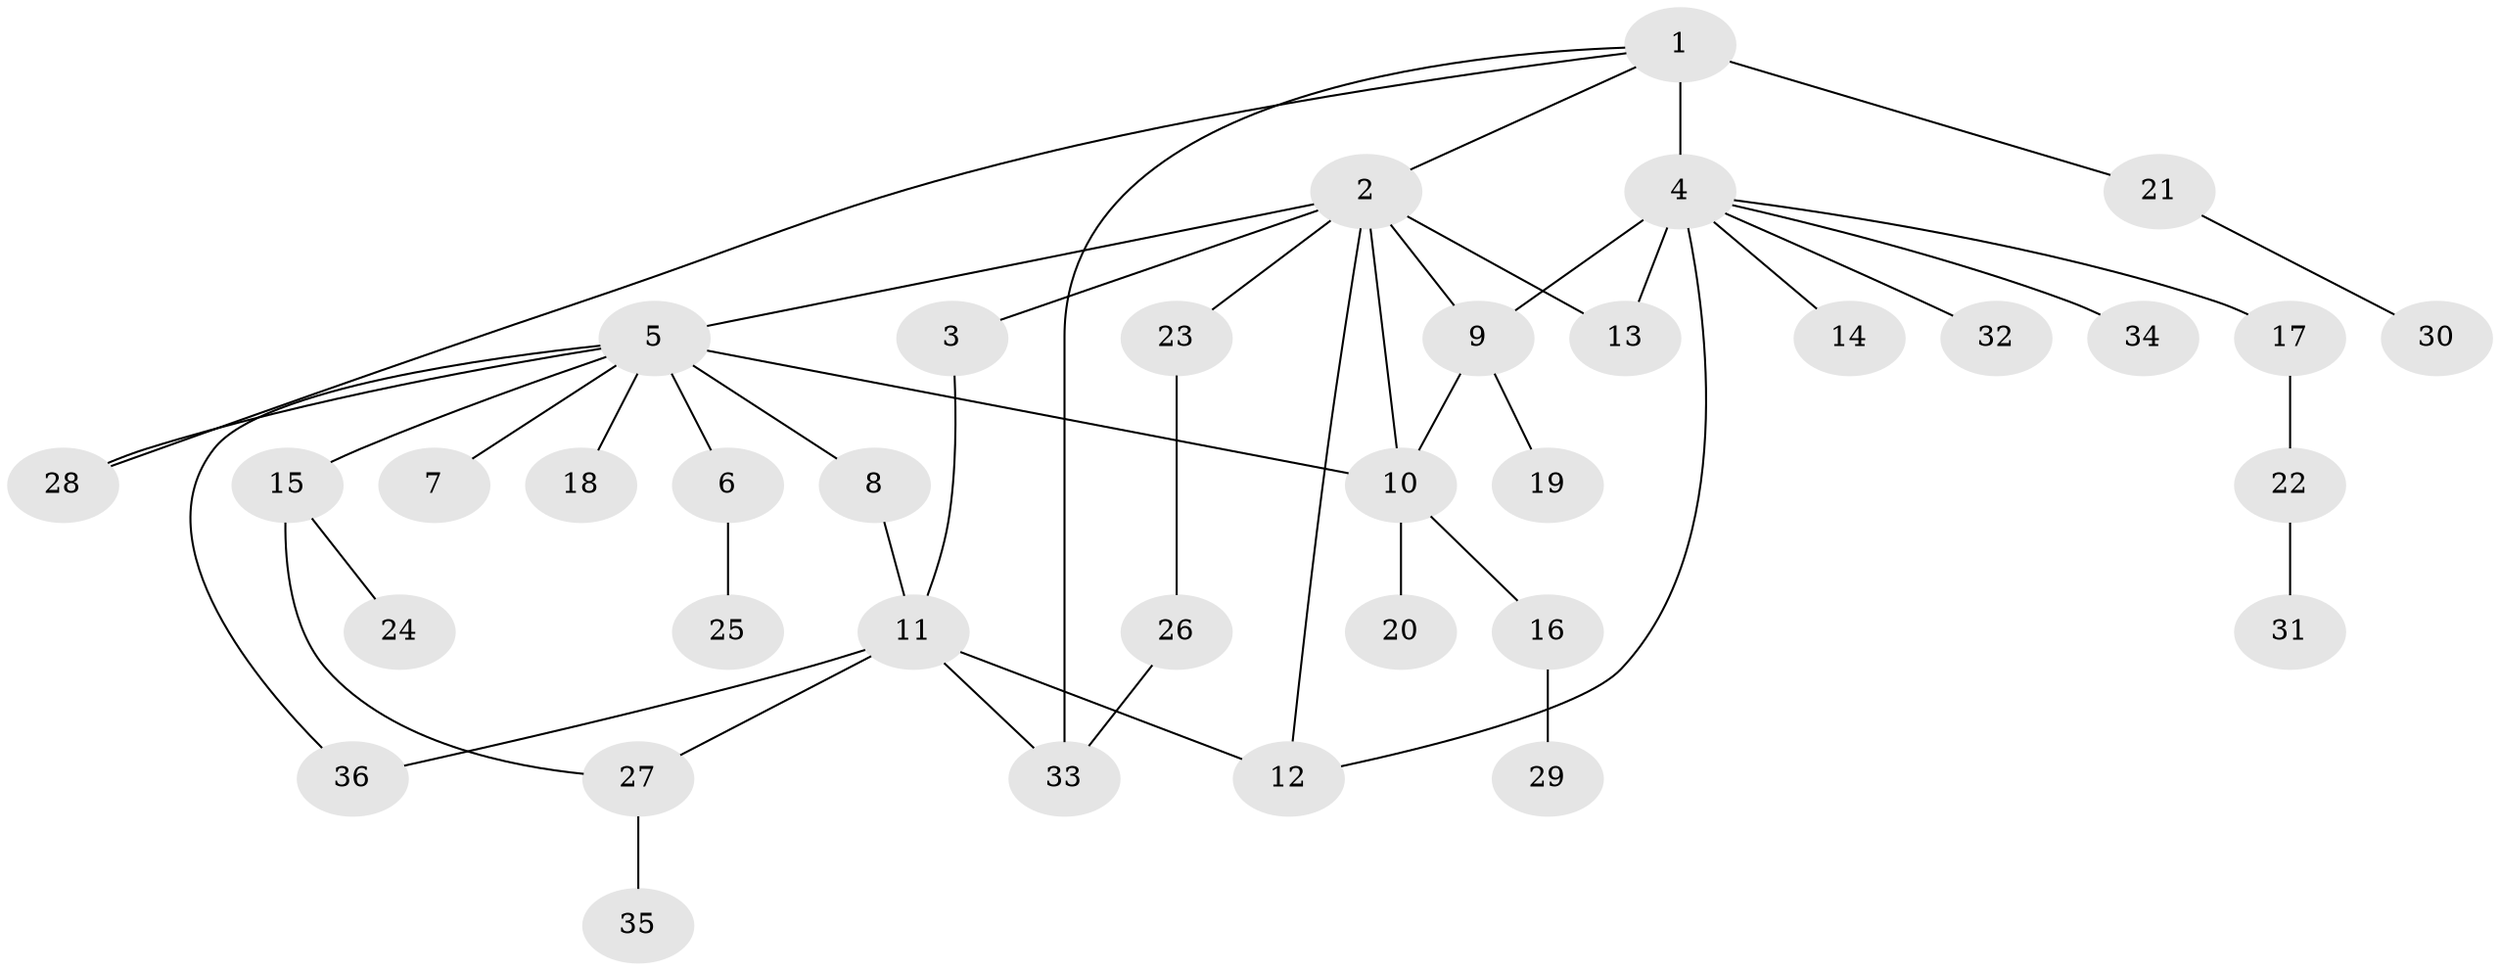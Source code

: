// original degree distribution, {2: 0.2535211267605634, 10: 0.014084507042253521, 3: 0.16901408450704225, 15: 0.014084507042253521, 1: 0.4507042253521127, 11: 0.014084507042253521, 5: 0.014084507042253521, 4: 0.056338028169014086, 7: 0.014084507042253521}
// Generated by graph-tools (version 1.1) at 2025/35/03/09/25 02:35:18]
// undirected, 36 vertices, 47 edges
graph export_dot {
graph [start="1"]
  node [color=gray90,style=filled];
  1;
  2;
  3;
  4;
  5;
  6;
  7;
  8;
  9;
  10;
  11;
  12;
  13;
  14;
  15;
  16;
  17;
  18;
  19;
  20;
  21;
  22;
  23;
  24;
  25;
  26;
  27;
  28;
  29;
  30;
  31;
  32;
  33;
  34;
  35;
  36;
  1 -- 2 [weight=2.0];
  1 -- 4 [weight=7.0];
  1 -- 21 [weight=1.0];
  1 -- 28 [weight=1.0];
  1 -- 33 [weight=1.0];
  2 -- 3 [weight=1.0];
  2 -- 5 [weight=1.0];
  2 -- 9 [weight=1.0];
  2 -- 10 [weight=1.0];
  2 -- 12 [weight=1.0];
  2 -- 13 [weight=1.0];
  2 -- 23 [weight=1.0];
  3 -- 11 [weight=1.0];
  4 -- 9 [weight=1.0];
  4 -- 12 [weight=1.0];
  4 -- 13 [weight=1.0];
  4 -- 14 [weight=1.0];
  4 -- 17 [weight=1.0];
  4 -- 32 [weight=1.0];
  4 -- 34 [weight=1.0];
  5 -- 6 [weight=1.0];
  5 -- 7 [weight=1.0];
  5 -- 8 [weight=2.0];
  5 -- 10 [weight=1.0];
  5 -- 15 [weight=1.0];
  5 -- 18 [weight=1.0];
  5 -- 28 [weight=1.0];
  5 -- 36 [weight=1.0];
  6 -- 25 [weight=1.0];
  8 -- 11 [weight=1.0];
  9 -- 10 [weight=1.0];
  9 -- 19 [weight=1.0];
  10 -- 16 [weight=1.0];
  10 -- 20 [weight=1.0];
  11 -- 12 [weight=1.0];
  11 -- 27 [weight=1.0];
  11 -- 33 [weight=1.0];
  11 -- 36 [weight=1.0];
  15 -- 24 [weight=1.0];
  15 -- 27 [weight=1.0];
  16 -- 29 [weight=2.0];
  17 -- 22 [weight=1.0];
  21 -- 30 [weight=1.0];
  22 -- 31 [weight=1.0];
  23 -- 26 [weight=1.0];
  26 -- 33 [weight=1.0];
  27 -- 35 [weight=1.0];
}
